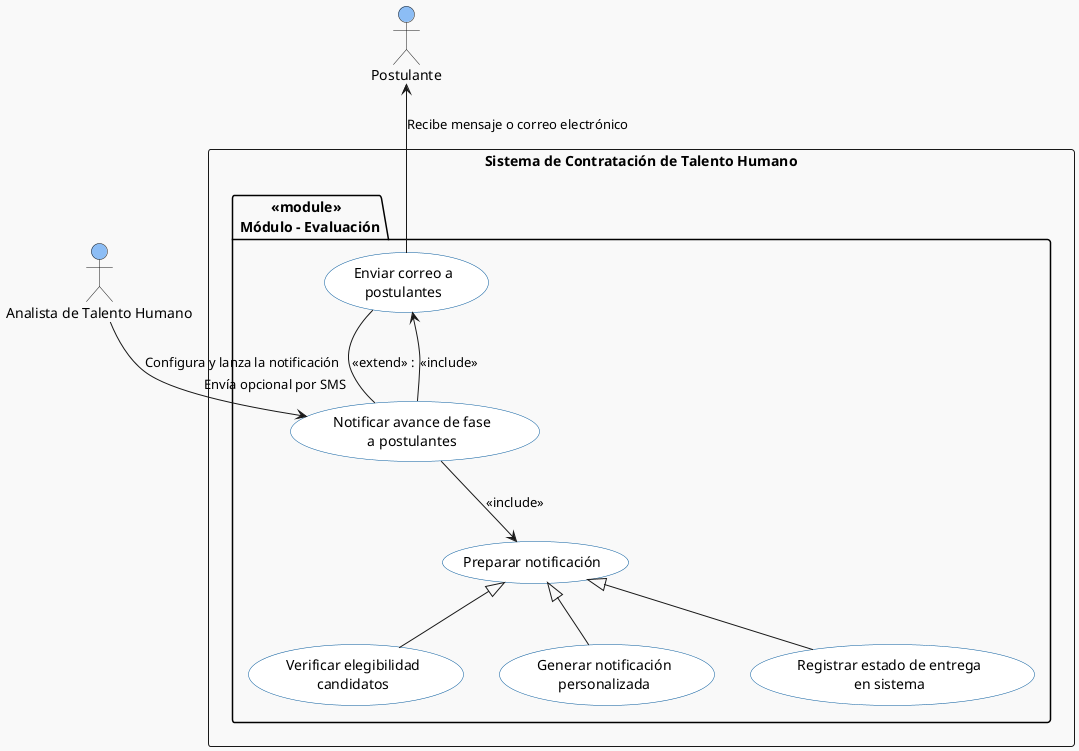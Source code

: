 @startuml
skinparam backgroundColor #F9F9F9
skinparam actorBackgroundColor #8CBDF5
skinparam usecaseBackgroundColor #FFFFFF
skinparam usecaseBorderColor #01579B

top to bottom direction

actor "Analista de Talento Humano" as ActorAnalista
actor "Postulante" as ActorPostulante

rectangle "Sistema de Contratación de Talento Humano" as Sistema {
package "<<module>> \n Módulo - Evaluación" as Módulo {

  usecase "Notificar avance de fase\na postulantes" as UC03
  usecase "Preparar notificación" as UCGeneralizar
  usecase "Verificar elegibilidad\ncandidatos" as UC03_1
  usecase "Generar notificación\npersonalizada" as UC03_2
  usecase "Registrar estado de entrega\nen sistema" as UC03_4
  usecase "Enviar correo a\npostulantes" as UC03_3

}
}

'' Relaciones principales
ActorAnalista --> UC03 : "Configura y lanza la notificación"
UC03 --> UCGeneralizar : <<include>>
UCGeneralizar <|-- UC03_1
UCGeneralizar <|-- UC03_2
UCGeneralizar <|-- UC03_4

UC03 --> UC03_3 : <<include>>
UC03_3 - UC03 : <<extend>> : "Envía opcional por SMS"

'' Recepción del resultado final
ActorPostulante <-- UC03_3 : "Recibe mensaje o correo electrónico"

@enduml